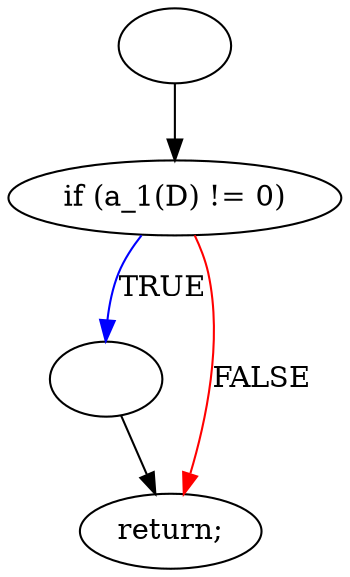 digraph { // mcdc008c
    A2 [label=""];
    A3 [label=""];
    A4 [label="if (a_1(D) != 0)"];
    A5 [label="return;"];
    A2 -> A4 [label="", color="black"];
    A3 -> A5 [label="", color="black"];
    A4 -> A3 [label="TRUE", color="blue"];
    A4 -> A5 [label="FALSE", color="red"];
}

